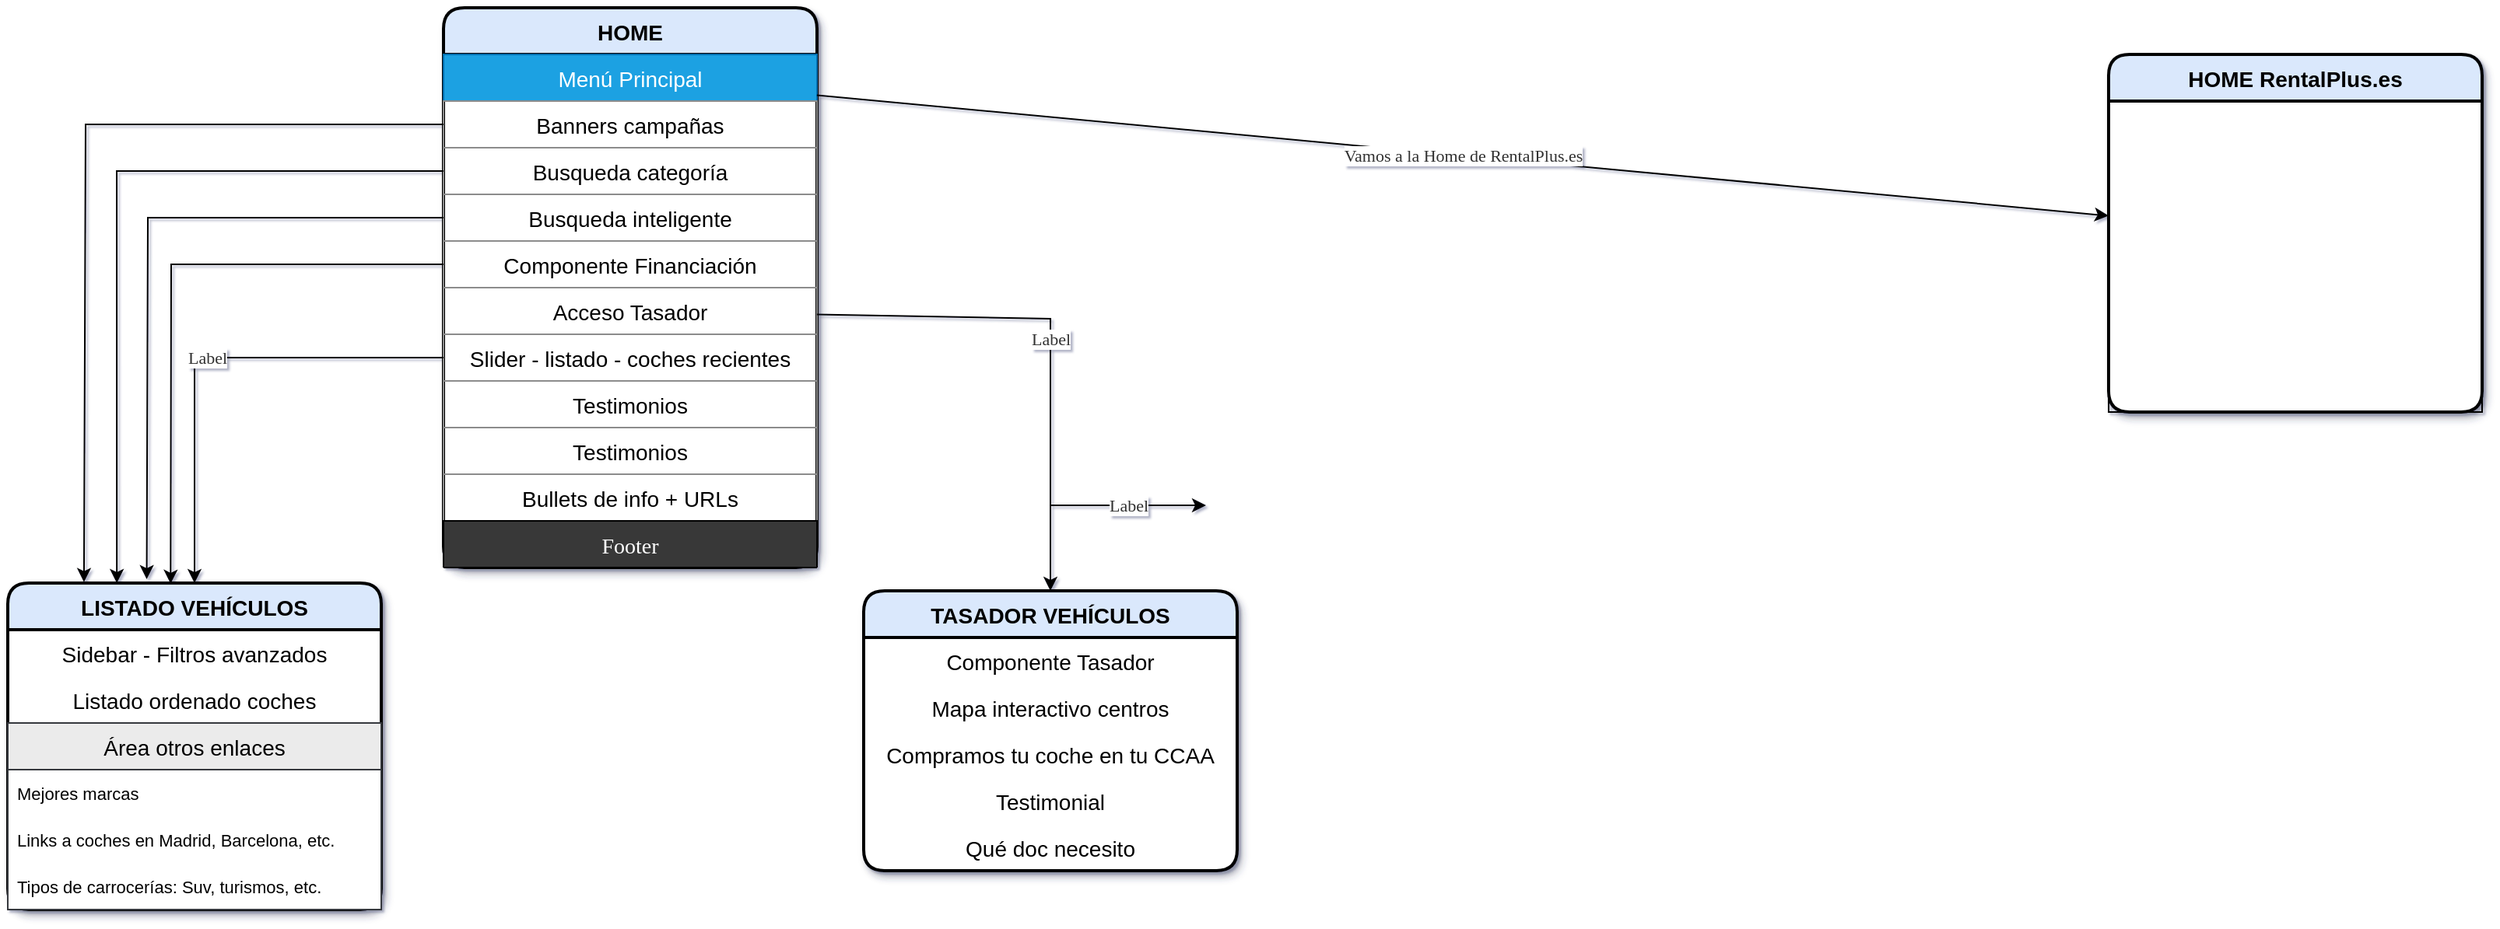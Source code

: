 <mxfile version="17.2.4" type="github">
  <diagram name="Page-1" id="b520641d-4fe3-3701-9064-5fc419738815">
    <mxGraphModel dx="1109" dy="847" grid="1" gridSize="10" guides="1" tooltips="1" connect="1" arrows="1" fold="1" page="0" pageScale="1" pageWidth="1100" pageHeight="850" background="none" math="0" shadow="1">
      <root>
        <mxCell id="0" />
        <mxCell id="1" parent="0" />
        <mxCell id="tPE-32FipRdGpnMbUiPh-1" value="HOME" style="swimlane;fontStyle=1;childLayout=stackLayout;horizontal=1;startSize=30;horizontalStack=0;resizeParent=1;resizeParentMax=0;resizeLast=0;collapsible=1;marginBottom=0;fillColor=#dae8fc;strokeColor=default;gradientColor=none;swimlaneFillColor=default;strokeWidth=2;perimeterSpacing=0;rounded=1;shadow=1;sketch=0;glass=0;fontSize=14;" parent="1" vertex="1">
          <mxGeometry x="810" y="50" width="240" height="360" as="geometry">
            <mxRectangle x="50" y="140" width="70" height="30" as="alternateBounds" />
          </mxGeometry>
        </mxCell>
        <mxCell id="n5QsFFlIIkBd-EJtn_40-27" value="Menú Principal" style="swimlane;fontStyle=0;childLayout=stackLayout;horizontal=1;startSize=30;horizontalStack=0;resizeParent=1;resizeParentMax=0;resizeLast=0;collapsible=1;marginBottom=0;fontFamily=Helvetica;fontSize=14;strokeWidth=1;fillColor=#1ba1e2;strokeColor=#006EAF;swimlaneFillColor=default;fontColor=#ffffff;" vertex="1" collapsed="1" parent="tPE-32FipRdGpnMbUiPh-1">
          <mxGeometry y="30" width="240" height="30" as="geometry">
            <mxRectangle y="30" width="240" height="180" as="alternateBounds" />
          </mxGeometry>
        </mxCell>
        <mxCell id="n5QsFFlIIkBd-EJtn_40-28" value="Comprar un coche" style="text;strokeColor=none;fillColor=none;align=left;verticalAlign=middle;spacingLeft=4;spacingRight=4;overflow=hidden;points=[[0,0.5],[1,0.5]];portConstraint=eastwest;rotatable=0;fontFamily=Helvetica;fontSize=11;fontColor=default;" vertex="1" parent="n5QsFFlIIkBd-EJtn_40-27">
          <mxGeometry y="30" width="240" height="30" as="geometry" />
        </mxCell>
        <mxCell id="n5QsFFlIIkBd-EJtn_40-29" value="Vendo mi coche" style="text;strokeColor=none;fillColor=none;align=left;verticalAlign=middle;spacingLeft=4;spacingRight=4;overflow=hidden;points=[[0,0.5],[1,0.5]];portConstraint=eastwest;rotatable=0;fontFamily=Helvetica;fontSize=11;fontColor=default;" vertex="1" parent="n5QsFFlIIkBd-EJtn_40-27">
          <mxGeometry y="60" width="240" height="30" as="geometry" />
        </mxCell>
        <mxCell id="n5QsFFlIIkBd-EJtn_40-30" value="Alquiler de vehículos" style="text;strokeColor=none;fillColor=none;align=left;verticalAlign=middle;spacingLeft=4;spacingRight=4;overflow=hidden;points=[[0,0.5],[1,0.5]];portConstraint=eastwest;rotatable=0;fontFamily=Helvetica;fontSize=11;fontColor=default;" vertex="1" parent="n5QsFFlIIkBd-EJtn_40-27">
          <mxGeometry y="90" width="240" height="30" as="geometry" />
        </mxCell>
        <mxCell id="n5QsFFlIIkBd-EJtn_40-31" value="Dropdown -  Centros OcasionPlus" style="text;strokeColor=none;fillColor=none;align=left;verticalAlign=middle;spacingLeft=4;spacingRight=4;overflow=hidden;points=[[0,0.5],[1,0.5]];portConstraint=eastwest;rotatable=0;fontFamily=Helvetica;fontSize=11;fontColor=default;" vertex="1" parent="n5QsFFlIIkBd-EJtn_40-27">
          <mxGeometry y="120" width="240" height="30" as="geometry" />
        </mxCell>
        <mxCell id="n5QsFFlIIkBd-EJtn_40-32" value="Dropdown -  Datos Contacto" style="text;strokeColor=none;fillColor=none;align=left;verticalAlign=middle;spacingLeft=4;spacingRight=4;overflow=hidden;points=[[0,0.5],[1,0.5]];portConstraint=eastwest;rotatable=0;fontFamily=Helvetica;fontSize=11;fontColor=default;" vertex="1" parent="n5QsFFlIIkBd-EJtn_40-27">
          <mxGeometry y="150" width="240" height="30" as="geometry" />
        </mxCell>
        <mxCell id="n5QsFFlIIkBd-EJtn_40-39" value="Banners campañas" style="text;strokeColor=#8C8C8C;fillColor=none;align=center;verticalAlign=middle;spacingLeft=4;spacingRight=4;overflow=hidden;points=[[0,0.5],[1,0.5]];portConstraint=eastwest;rotatable=0;strokeWidth=1;fontStyle=0;fontSize=14;" vertex="1" parent="tPE-32FipRdGpnMbUiPh-1">
          <mxGeometry y="60" width="240" height="30" as="geometry" />
        </mxCell>
        <mxCell id="tPE-32FipRdGpnMbUiPh-10" value="Busqueda categoría" style="text;strokeColor=#8C8C8C;fillColor=none;align=center;verticalAlign=middle;spacingLeft=4;spacingRight=4;overflow=hidden;points=[[0,0.5],[1,0.5]];portConstraint=eastwest;rotatable=0;strokeWidth=1;fontStyle=0;fontSize=14;" parent="tPE-32FipRdGpnMbUiPh-1" vertex="1">
          <mxGeometry y="90" width="240" height="30" as="geometry" />
        </mxCell>
        <mxCell id="tPE-32FipRdGpnMbUiPh-11" value="Busqueda inteligente" style="text;strokeColor=#8C8C8C;fillColor=none;align=center;verticalAlign=middle;spacingLeft=4;spacingRight=4;overflow=hidden;points=[[0,0.5],[1,0.5]];portConstraint=eastwest;rotatable=0;strokeWidth=1;fontStyle=0;fontSize=14;" parent="tPE-32FipRdGpnMbUiPh-1" vertex="1">
          <mxGeometry y="120" width="240" height="30" as="geometry" />
        </mxCell>
        <mxCell id="tPE-32FipRdGpnMbUiPh-12" value="Componente Financiación" style="text;strokeColor=#8C8C8C;fillColor=none;align=center;verticalAlign=middle;spacingLeft=4;spacingRight=4;overflow=hidden;points=[[0,0.5],[1,0.5]];portConstraint=eastwest;rotatable=0;strokeWidth=1;fontStyle=0;fontSize=14;" parent="tPE-32FipRdGpnMbUiPh-1" vertex="1">
          <mxGeometry y="150" width="240" height="30" as="geometry" />
        </mxCell>
        <mxCell id="tPE-32FipRdGpnMbUiPh-13" value="Acceso Tasador" style="text;strokeColor=#8C8C8C;fillColor=none;align=center;verticalAlign=middle;spacingLeft=4;spacingRight=4;overflow=hidden;points=[[0,0.5],[1,0.5]];portConstraint=eastwest;rotatable=0;strokeWidth=1;fontStyle=0;fontSize=14;" parent="tPE-32FipRdGpnMbUiPh-1" vertex="1">
          <mxGeometry y="180" width="240" height="30" as="geometry" />
        </mxCell>
        <mxCell id="tPE-32FipRdGpnMbUiPh-16" value="Slider - listado - coches recientes" style="text;strokeColor=#8C8C8C;fillColor=none;align=center;verticalAlign=middle;spacingLeft=4;spacingRight=4;overflow=hidden;points=[[0,0.5],[1,0.5]];portConstraint=eastwest;rotatable=0;strokeWidth=1;fontStyle=0;fontSize=14;" parent="tPE-32FipRdGpnMbUiPh-1" vertex="1">
          <mxGeometry y="210" width="240" height="30" as="geometry" />
        </mxCell>
        <mxCell id="tPE-32FipRdGpnMbUiPh-17" value="Testimonios" style="text;strokeColor=#8C8C8C;fillColor=none;align=center;verticalAlign=middle;spacingLeft=4;spacingRight=4;overflow=hidden;points=[[0,0.5],[1,0.5]];portConstraint=eastwest;rotatable=0;strokeWidth=1;fontStyle=0;fontSize=14;" parent="tPE-32FipRdGpnMbUiPh-1" vertex="1">
          <mxGeometry y="240" width="240" height="30" as="geometry" />
        </mxCell>
        <mxCell id="tPE-32FipRdGpnMbUiPh-18" value="Testimonios" style="text;strokeColor=#8C8C8C;fillColor=none;align=center;verticalAlign=middle;spacingLeft=4;spacingRight=4;overflow=hidden;points=[[0,0.5],[1,0.5]];portConstraint=eastwest;rotatable=0;strokeWidth=1;fontStyle=0;fontSize=14;" parent="tPE-32FipRdGpnMbUiPh-1" vertex="1">
          <mxGeometry y="270" width="240" height="30" as="geometry" />
        </mxCell>
        <mxCell id="tPE-32FipRdGpnMbUiPh-19" value="Bullets de info + URLs" style="text;strokeColor=#8C8C8C;fillColor=none;align=center;verticalAlign=middle;spacingLeft=4;spacingRight=4;overflow=hidden;points=[[0,0.5],[1,0.5]];portConstraint=eastwest;rotatable=0;strokeWidth=1;fontStyle=0;fontSize=14;" parent="tPE-32FipRdGpnMbUiPh-1" vertex="1">
          <mxGeometry y="300" width="240" height="30" as="geometry" />
        </mxCell>
        <mxCell id="n5QsFFlIIkBd-EJtn_40-43" value="Footer" style="swimlane;fontStyle=0;childLayout=stackLayout;horizontal=1;startSize=30;horizontalStack=0;resizeParent=1;resizeParentMax=0;resizeLast=0;collapsible=1;marginBottom=0;fontFamily=Verdana;fontSize=14;strokeWidth=1;swimlaneFillColor=default;fillColor=#383838;fontColor=#FFFFFF;" vertex="1" collapsed="1" parent="tPE-32FipRdGpnMbUiPh-1">
          <mxGeometry y="330" width="240" height="30" as="geometry">
            <mxRectangle y="330" width="240" height="210" as="alternateBounds" />
          </mxGeometry>
        </mxCell>
        <mxCell id="n5QsFFlIIkBd-EJtn_40-44" value="Logo | Legal | etc." style="text;strokeColor=none;fillColor=none;align=left;verticalAlign=middle;spacingLeft=4;spacingRight=4;overflow=hidden;points=[[0,0.5],[1,0.5]];portConstraint=eastwest;rotatable=0;fontFamily=Helvetica;fontSize=11;fontColor=default;" vertex="1" parent="n5QsFFlIIkBd-EJtn_40-43">
          <mxGeometry y="30" width="240" height="30" as="geometry" />
        </mxCell>
        <mxCell id="n5QsFFlIIkBd-EJtn_40-45" value="Zonas pulsables de contacto, telf., email, etc." style="text;strokeColor=none;fillColor=none;align=left;verticalAlign=middle;spacingLeft=4;spacingRight=4;overflow=hidden;points=[[0,0.5],[1,0.5]];portConstraint=eastwest;rotatable=0;fontFamily=Helvetica;fontSize=11;fontColor=default;" vertex="1" parent="n5QsFFlIIkBd-EJtn_40-43">
          <mxGeometry y="60" width="240" height="30" as="geometry" />
        </mxCell>
        <mxCell id="n5QsFFlIIkBd-EJtn_40-46" value="Enlaces por Marca, Tipo, Modelo" style="text;strokeColor=none;fillColor=none;align=left;verticalAlign=middle;spacingLeft=4;spacingRight=4;overflow=hidden;points=[[0,0.5],[1,0.5]];portConstraint=eastwest;rotatable=0;fontFamily=Helvetica;fontSize=11;fontColor=default;" vertex="1" parent="n5QsFFlIIkBd-EJtn_40-43">
          <mxGeometry y="90" width="240" height="30" as="geometry" />
        </mxCell>
        <mxCell id="n5QsFFlIIkBd-EJtn_40-47" value="Centros | Talleres" style="text;strokeColor=none;fillColor=none;align=left;verticalAlign=middle;spacingLeft=4;spacingRight=4;overflow=hidden;points=[[0,0.5],[1,0.5]];portConstraint=eastwest;rotatable=0;fontFamily=Helvetica;fontSize=11;fontColor=default;" vertex="1" parent="n5QsFFlIIkBd-EJtn_40-43">
          <mxGeometry y="120" width="240" height="30" as="geometry" />
        </mxCell>
        <mxCell id="n5QsFFlIIkBd-EJtn_40-48" value="Sobre Ocasion Plus | Blog" style="text;strokeColor=none;fillColor=none;align=left;verticalAlign=middle;spacingLeft=4;spacingRight=4;overflow=hidden;points=[[0,0.5],[1,0.5]];portConstraint=eastwest;rotatable=0;fontFamily=Helvetica;fontSize=11;fontColor=default;" vertex="1" parent="n5QsFFlIIkBd-EJtn_40-43">
          <mxGeometry y="150" width="240" height="30" as="geometry" />
        </mxCell>
        <mxCell id="n5QsFFlIIkBd-EJtn_40-49" value="Redes Sociales" style="text;strokeColor=none;fillColor=none;align=left;verticalAlign=middle;spacingLeft=4;spacingRight=4;overflow=hidden;points=[[0,0.5],[1,0.5]];portConstraint=eastwest;rotatable=0;fontFamily=Helvetica;fontSize=11;fontColor=default;" vertex="1" parent="n5QsFFlIIkBd-EJtn_40-43">
          <mxGeometry y="180" width="240" height="30" as="geometry" />
        </mxCell>
        <mxCell id="n5QsFFlIIkBd-EJtn_40-1" value="LISTADO VEHÍCULOS" style="swimlane;fontStyle=1;childLayout=stackLayout;horizontal=1;startSize=30;horizontalStack=0;resizeParent=1;resizeParentMax=0;resizeLast=0;collapsible=1;marginBottom=0;fillColor=#dae8fc;strokeColor=default;gradientColor=none;swimlaneFillColor=default;strokeWidth=2;perimeterSpacing=0;rounded=1;shadow=1;sketch=0;glass=0;fontSize=14;" vertex="1" parent="1">
          <mxGeometry x="530" y="420" width="240" height="210" as="geometry">
            <mxRectangle x="530" y="420" width="70" height="30" as="alternateBounds" />
          </mxGeometry>
        </mxCell>
        <mxCell id="n5QsFFlIIkBd-EJtn_40-3" value="Sidebar - Filtros avanzados" style="text;strokeColor=none;fillColor=none;align=center;verticalAlign=middle;spacingLeft=4;spacingRight=4;overflow=hidden;points=[[0,0.5],[1,0.5]];portConstraint=eastwest;rotatable=0;strokeWidth=2;fontStyle=0;fontSize=14;" vertex="1" parent="n5QsFFlIIkBd-EJtn_40-1">
          <mxGeometry y="30" width="240" height="30" as="geometry" />
        </mxCell>
        <mxCell id="n5QsFFlIIkBd-EJtn_40-4" value="Listado ordenado coches" style="text;strokeColor=none;fillColor=none;align=center;verticalAlign=middle;spacingLeft=4;spacingRight=4;overflow=hidden;points=[[0,0.5],[1,0.5]];portConstraint=eastwest;rotatable=0;strokeWidth=2;fontStyle=0;fontSize=14;" vertex="1" parent="n5QsFFlIIkBd-EJtn_40-1">
          <mxGeometry y="60" width="240" height="30" as="geometry" />
        </mxCell>
        <mxCell id="n5QsFFlIIkBd-EJtn_40-22" value="Área otros enlaces" style="swimlane;fontStyle=0;childLayout=stackLayout;horizontal=1;startSize=30;horizontalStack=0;resizeParent=1;resizeParentMax=0;resizeLast=0;collapsible=1;marginBottom=0;fontFamily=Helvetica;fontSize=14;strokeWidth=1;fillColor=#EBEBEB;strokeColor=#36393d;gradientColor=none;swimlaneFillColor=default;" vertex="1" parent="n5QsFFlIIkBd-EJtn_40-1">
          <mxGeometry y="90" width="240" height="120" as="geometry">
            <mxRectangle y="90" width="240" height="30" as="alternateBounds" />
          </mxGeometry>
        </mxCell>
        <mxCell id="n5QsFFlIIkBd-EJtn_40-23" value="Mejores marcas" style="text;strokeColor=none;fillColor=none;align=left;verticalAlign=middle;spacingLeft=4;spacingRight=4;overflow=hidden;points=[[0,0.5],[1,0.5]];portConstraint=eastwest;rotatable=0;fontFamily=Helvetica;fontSize=11;fontColor=default;" vertex="1" parent="n5QsFFlIIkBd-EJtn_40-22">
          <mxGeometry y="30" width="240" height="30" as="geometry" />
        </mxCell>
        <mxCell id="n5QsFFlIIkBd-EJtn_40-24" value="Links a coches en Madrid, Barcelona, etc." style="text;strokeColor=none;fillColor=none;align=left;verticalAlign=middle;spacingLeft=4;spacingRight=4;overflow=hidden;points=[[0,0.5],[1,0.5]];portConstraint=eastwest;rotatable=0;fontFamily=Helvetica;fontSize=11;fontColor=default;" vertex="1" parent="n5QsFFlIIkBd-EJtn_40-22">
          <mxGeometry y="60" width="240" height="30" as="geometry" />
        </mxCell>
        <mxCell id="n5QsFFlIIkBd-EJtn_40-25" value="Tipos de carrocerías: Suv, turismos, etc." style="text;strokeColor=none;fillColor=none;align=left;verticalAlign=middle;spacingLeft=4;spacingRight=4;overflow=hidden;points=[[0,0.5],[1,0.5]];portConstraint=eastwest;rotatable=0;fontFamily=Helvetica;fontSize=11;fontColor=default;" vertex="1" parent="n5QsFFlIIkBd-EJtn_40-22">
          <mxGeometry y="90" width="240" height="30" as="geometry" />
        </mxCell>
        <mxCell id="n5QsFFlIIkBd-EJtn_40-41" value="" style="endArrow=classic;html=1;rounded=0;fontFamily=Helvetica;fontSize=11;fontColor=default;entryX=0.204;entryY=-0.003;entryDx=0;entryDy=0;entryPerimeter=0;exitX=0;exitY=0.5;exitDx=0;exitDy=0;" edge="1" parent="1" source="n5QsFFlIIkBd-EJtn_40-39" target="n5QsFFlIIkBd-EJtn_40-1">
          <mxGeometry relative="1" as="geometry">
            <mxPoint x="580" y="130" as="sourcePoint" />
            <mxPoint x="680" y="310" as="targetPoint" />
            <Array as="points">
              <mxPoint x="580" y="125" />
            </Array>
          </mxGeometry>
        </mxCell>
        <mxCell id="n5QsFFlIIkBd-EJtn_40-58" value="" style="endArrow=classic;html=1;rounded=0;fontFamily=Verdana;fontSize=11;fontColor=#FFFFFF;entryX=0.292;entryY=0;entryDx=0;entryDy=0;entryPerimeter=0;" edge="1" parent="1" source="tPE-32FipRdGpnMbUiPh-10" target="n5QsFFlIIkBd-EJtn_40-1">
          <mxGeometry relative="1" as="geometry">
            <mxPoint x="720" y="340" as="sourcePoint" />
            <mxPoint x="820" y="340" as="targetPoint" />
            <Array as="points">
              <mxPoint x="600" y="155" />
            </Array>
          </mxGeometry>
        </mxCell>
        <mxCell id="n5QsFFlIIkBd-EJtn_40-60" value="" style="endArrow=classic;html=1;rounded=0;fontFamily=Verdana;fontSize=11;fontColor=#FFFFFF;entryX=0.372;entryY=-0.012;entryDx=0;entryDy=0;entryPerimeter=0;" edge="1" parent="1" source="tPE-32FipRdGpnMbUiPh-11" target="n5QsFFlIIkBd-EJtn_40-1">
          <mxGeometry relative="1" as="geometry">
            <mxPoint x="720" y="340" as="sourcePoint" />
            <mxPoint x="820" y="340" as="targetPoint" />
            <Array as="points">
              <mxPoint x="620" y="185" />
            </Array>
          </mxGeometry>
        </mxCell>
        <mxCell id="n5QsFFlIIkBd-EJtn_40-62" value="" style="endArrow=classic;html=1;rounded=0;fontFamily=Verdana;fontSize=11;fontColor=#FFFFFF;entryX=0.436;entryY=0.002;entryDx=0;entryDy=0;entryPerimeter=0;" edge="1" parent="1" source="tPE-32FipRdGpnMbUiPh-12" target="n5QsFFlIIkBd-EJtn_40-1">
          <mxGeometry relative="1" as="geometry">
            <mxPoint x="720" y="340" as="sourcePoint" />
            <mxPoint x="820" y="340" as="targetPoint" />
            <Array as="points">
              <mxPoint x="635" y="215" />
            </Array>
          </mxGeometry>
        </mxCell>
        <mxCell id="n5QsFFlIIkBd-EJtn_40-64" value="TASADOR VEHÍCULOS" style="swimlane;fontStyle=1;childLayout=stackLayout;horizontal=1;startSize=30;horizontalStack=0;resizeParent=1;resizeParentMax=0;resizeLast=0;collapsible=1;marginBottom=0;fillColor=#dae8fc;strokeColor=default;gradientColor=none;swimlaneFillColor=default;strokeWidth=2;perimeterSpacing=0;rounded=1;shadow=1;sketch=0;glass=0;fontSize=14;" vertex="1" parent="1">
          <mxGeometry x="1080" y="425" width="240" height="180" as="geometry">
            <mxRectangle x="1080" y="425" width="70" height="30" as="alternateBounds" />
          </mxGeometry>
        </mxCell>
        <mxCell id="n5QsFFlIIkBd-EJtn_40-80" value="Componente Tasador" style="text;strokeColor=none;fillColor=none;align=center;verticalAlign=middle;spacingLeft=4;spacingRight=4;overflow=hidden;points=[[0,0.5],[1,0.5]];portConstraint=eastwest;rotatable=0;strokeWidth=2;fontStyle=0;fontSize=14;" vertex="1" parent="n5QsFFlIIkBd-EJtn_40-64">
          <mxGeometry y="30" width="240" height="30" as="geometry" />
        </mxCell>
        <mxCell id="n5QsFFlIIkBd-EJtn_40-83" value="Mapa interactivo centros" style="text;strokeColor=none;fillColor=none;align=center;verticalAlign=middle;spacingLeft=4;spacingRight=4;overflow=hidden;points=[[0,0.5],[1,0.5]];portConstraint=eastwest;rotatable=0;strokeWidth=2;fontStyle=0;fontSize=14;" vertex="1" parent="n5QsFFlIIkBd-EJtn_40-64">
          <mxGeometry y="60" width="240" height="30" as="geometry" />
        </mxCell>
        <mxCell id="n5QsFFlIIkBd-EJtn_40-84" value="Compramos tu coche en tu CCAA" style="text;strokeColor=none;fillColor=none;align=center;verticalAlign=middle;spacingLeft=4;spacingRight=4;overflow=hidden;points=[[0,0.5],[1,0.5]];portConstraint=eastwest;rotatable=0;strokeWidth=2;fontStyle=0;fontSize=14;" vertex="1" parent="n5QsFFlIIkBd-EJtn_40-64">
          <mxGeometry y="90" width="240" height="30" as="geometry" />
        </mxCell>
        <mxCell id="n5QsFFlIIkBd-EJtn_40-85" value="Testimonial" style="text;strokeColor=none;fillColor=none;align=center;verticalAlign=middle;spacingLeft=4;spacingRight=4;overflow=hidden;points=[[0,0.5],[1,0.5]];portConstraint=eastwest;rotatable=0;strokeWidth=2;fontStyle=0;fontSize=14;" vertex="1" parent="n5QsFFlIIkBd-EJtn_40-64">
          <mxGeometry y="120" width="240" height="30" as="geometry" />
        </mxCell>
        <mxCell id="n5QsFFlIIkBd-EJtn_40-86" value="Qué doc necesito" style="text;strokeColor=none;fillColor=none;align=center;verticalAlign=middle;spacingLeft=4;spacingRight=4;overflow=hidden;points=[[0,0.5],[1,0.5]];portConstraint=eastwest;rotatable=0;strokeWidth=2;fontStyle=0;fontSize=14;" vertex="1" parent="n5QsFFlIIkBd-EJtn_40-64">
          <mxGeometry y="150" width="240" height="30" as="geometry" />
        </mxCell>
        <mxCell id="n5QsFFlIIkBd-EJtn_40-87" value="" style="endArrow=classic;html=1;rounded=0;fontFamily=Verdana;fontSize=11;fontColor=#303030;entryX=0.5;entryY=0;entryDx=0;entryDy=0;" edge="1" parent="1" source="tPE-32FipRdGpnMbUiPh-13" target="n5QsFFlIIkBd-EJtn_40-64">
          <mxGeometry relative="1" as="geometry">
            <mxPoint x="1070" y="250" as="sourcePoint" />
            <mxPoint x="1170" y="250" as="targetPoint" />
            <Array as="points">
              <mxPoint x="1200" y="250" />
            </Array>
          </mxGeometry>
        </mxCell>
        <mxCell id="n5QsFFlIIkBd-EJtn_40-88" value="Label" style="edgeLabel;resizable=0;html=1;align=center;verticalAlign=middle;fontFamily=Verdana;fontSize=11;fontColor=#303030;strokeColor=default;strokeWidth=1;fillColor=#7EA6E0;gradientColor=none;" connectable="0" vertex="1" parent="n5QsFFlIIkBd-EJtn_40-87">
          <mxGeometry relative="1" as="geometry" />
        </mxCell>
        <mxCell id="n5QsFFlIIkBd-EJtn_40-89" value="" style="endArrow=classic;html=1;rounded=0;fontFamily=Verdana;fontSize=11;fontColor=#303030;entryX=0.5;entryY=0;entryDx=0;entryDy=0;exitX=0;exitY=0.5;exitDx=0;exitDy=0;" edge="1" parent="1" source="tPE-32FipRdGpnMbUiPh-16" target="n5QsFFlIIkBd-EJtn_40-1">
          <mxGeometry relative="1" as="geometry">
            <mxPoint x="670" y="290" as="sourcePoint" />
            <mxPoint x="770" y="290" as="targetPoint" />
            <Array as="points">
              <mxPoint x="650" y="275" />
            </Array>
          </mxGeometry>
        </mxCell>
        <mxCell id="n5QsFFlIIkBd-EJtn_40-90" value="Label" style="edgeLabel;resizable=0;html=1;align=center;verticalAlign=middle;fontFamily=Verdana;fontSize=11;fontColor=#303030;strokeColor=default;strokeWidth=1;fillColor=#7EA6E0;gradientColor=none;" connectable="0" vertex="1" parent="n5QsFFlIIkBd-EJtn_40-89">
          <mxGeometry relative="1" as="geometry" />
        </mxCell>
        <mxCell id="n5QsFFlIIkBd-EJtn_40-91" value="" style="endArrow=classic;html=1;rounded=0;fontFamily=Verdana;fontSize=11;fontColor=#303030;" edge="1" parent="1">
          <mxGeometry relative="1" as="geometry">
            <mxPoint x="1200" y="370" as="sourcePoint" />
            <mxPoint x="1300" y="370" as="targetPoint" />
          </mxGeometry>
        </mxCell>
        <mxCell id="n5QsFFlIIkBd-EJtn_40-92" value="Label" style="edgeLabel;resizable=0;html=1;align=center;verticalAlign=middle;fontFamily=Verdana;fontSize=11;fontColor=#303030;strokeColor=default;strokeWidth=1;fillColor=#7EA6E0;gradientColor=none;" connectable="0" vertex="1" parent="n5QsFFlIIkBd-EJtn_40-91">
          <mxGeometry relative="1" as="geometry" />
        </mxCell>
        <mxCell id="n5QsFFlIIkBd-EJtn_40-93" value="" style="endArrow=classic;html=1;rounded=0;fontFamily=Verdana;fontSize=11;fontColor=#303030;" edge="1" parent="1" source="n5QsFFlIIkBd-EJtn_40-29" target="n5QsFFlIIkBd-EJtn_40-95">
          <mxGeometry relative="1" as="geometry">
            <mxPoint x="1080" y="150" as="sourcePoint" />
            <mxPoint x="1900" y="190" as="targetPoint" />
          </mxGeometry>
        </mxCell>
        <mxCell id="n5QsFFlIIkBd-EJtn_40-94" value="Vamos a la Home de RentalPlus.es&lt;span style=&quot;color: rgba(0 , 0 , 0 , 0) ; font-family: monospace ; font-size: 0px&quot;&gt;%3CmxGraphModel%3E%3Croot%3E%3CmxCell%20id%3D%220%22%2F%3E%3CmxCell%20id%3D%221%22%20parent%3D%220%22%2F%3E%3CmxCell%20id%3D%222%22%20value%3D%22Label%22%20style%3D%22edgeLabel%3Bresizable%3D0%3Bhtml%3D1%3Balign%3Dcenter%3BverticalAlign%3Dmiddle%3BfontFamily%3DVerdana%3BfontSize%3D11%3BfontColor%3D%23303030%3BstrokeColor%3Ddefault%3BstrokeWidth%3D1%3BfillColor%3D%237EA6E0%3BgradientColor%3Dnone%3B%22%20connectable%3D%220%22%20vertex%3D%221%22%20parent%3D%221%22%3E%3CmxGeometry%20x%3D%221170.27%22%20y%3D%22155%22%20as%3D%22geometry%22%2F%3E%3C%2FmxCell%3E%3C%2Froot%3E%3C%2FmxGraphModel%3E&lt;/span&gt;" style="edgeLabel;resizable=0;html=1;align=center;verticalAlign=middle;fontFamily=Verdana;fontSize=11;fontColor=#303030;strokeColor=default;strokeWidth=1;fillColor=#7EA6E0;gradientColor=none;" connectable="0" vertex="1" parent="n5QsFFlIIkBd-EJtn_40-93">
          <mxGeometry relative="1" as="geometry" />
        </mxCell>
        <mxCell id="n5QsFFlIIkBd-EJtn_40-95" value="HOME RentalPlus.es" style="swimlane;fontStyle=1;childLayout=stackLayout;horizontal=1;startSize=30;horizontalStack=0;resizeParent=1;resizeParentMax=0;resizeLast=0;collapsible=1;marginBottom=0;fillColor=#dae8fc;strokeColor=default;gradientColor=none;swimlaneFillColor=default;strokeWidth=2;perimeterSpacing=0;rounded=1;shadow=1;sketch=0;glass=0;fontSize=14;" vertex="1" parent="1">
          <mxGeometry x="1880" y="80" width="240" height="230" as="geometry">
            <mxRectangle x="1080" y="425" width="70" height="30" as="alternateBounds" />
          </mxGeometry>
        </mxCell>
        <mxCell id="n5QsFFlIIkBd-EJtn_40-102" value="" style="swimlane;startSize=0;fontFamily=Verdana;fontSize=11;fontColor=#303030;strokeColor=default;strokeWidth=1;fillColor=#7EA6E0;gradientColor=none;" vertex="1" parent="n5QsFFlIIkBd-EJtn_40-95">
          <mxGeometry y="30" width="240" height="200" as="geometry" />
        </mxCell>
      </root>
    </mxGraphModel>
  </diagram>
</mxfile>
